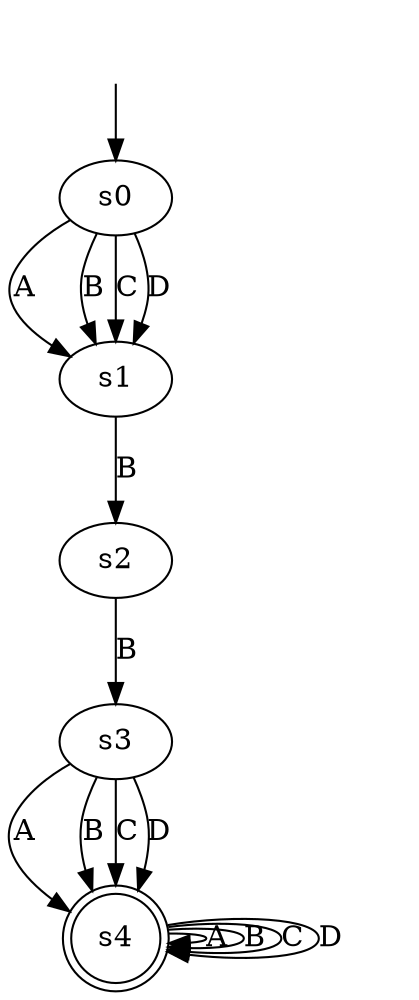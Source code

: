 digraph "p3" {
s0 [label=s0];
s1 [label=s1];
s2 [label=s2];
s3 [label=s3];
s4 [label=s4, shape=doublecircle];
s0 -> s1 [label=A];
s0 -> s1 [label=B];
s0 -> s1 [label=C];
s0 -> s1 [label=D];
s1 -> s2 [label=B];
s2 -> s3 [label=B];
s3 -> s4 [label=A];
s3 -> s4 [label=B];
s3 -> s4 [label=C];
s3 -> s4 [label=D];
s4 -> s4 [label=A];
s4 -> s4 [label=B];
s4 -> s4 [label=C];
s4 -> s4 [label=D];

__start0 [label="", shape=none];
__start0 -> s0  [label=""];
}
